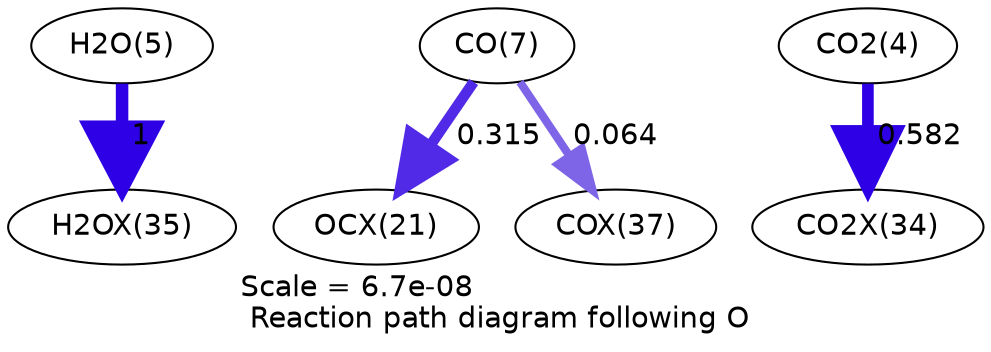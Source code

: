 digraph reaction_paths {
center=1;
s7 -> s33[fontname="Helvetica", penwidth=6, arrowsize=3, color="0.7, 1.5, 0.9"
, label=" 1"];
s9 -> s24[fontname="Helvetica", penwidth=5.13, arrowsize=2.56, color="0.7, 0.815, 0.9"
, label=" 0.315"];
s9 -> s35[fontname="Helvetica", penwidth=3.92, arrowsize=1.96, color="0.7, 0.564, 0.9"
, label=" 0.064"];
s6 -> s32[fontname="Helvetica", penwidth=5.59, arrowsize=2.8, color="0.7, 1.08, 0.9"
, label=" 0.582"];
s6 [ fontname="Helvetica", label="CO2(4)"];
s7 [ fontname="Helvetica", label="H2O(5)"];
s9 [ fontname="Helvetica", label="CO(7)"];
s24 [ fontname="Helvetica", label="OCX(21)"];
s32 [ fontname="Helvetica", label="CO2X(34)"];
s33 [ fontname="Helvetica", label="H2OX(35)"];
s35 [ fontname="Helvetica", label="COX(37)"];
 label = "Scale = 6.7e-08\l Reaction path diagram following O";
 fontname = "Helvetica";
}
